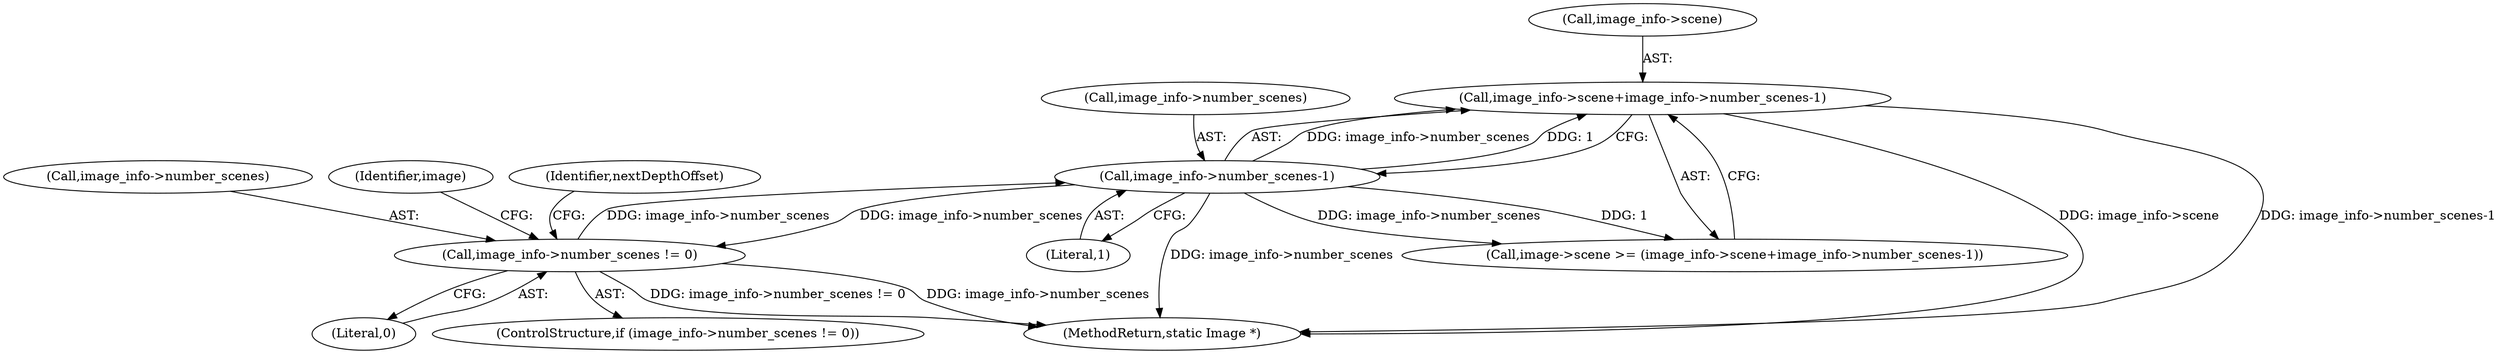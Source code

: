 digraph "0_ImageMagick_f6e9d0d9955e85bdd7540b251cd50d598dacc5e6_41@pointer" {
"1001144" [label="(Call,image_info->scene+image_info->number_scenes-1)"];
"1001148" [label="(Call,image_info->number_scenes-1)"];
"1001134" [label="(Call,image_info->number_scenes != 0)"];
"1001148" [label="(Call,image_info->number_scenes-1)"];
"1001239" [label="(MethodReturn,static Image *)"];
"1001140" [label="(Call,image->scene >= (image_info->scene+image_info->number_scenes-1))"];
"1001149" [label="(Call,image_info->number_scenes)"];
"1001144" [label="(Call,image_info->scene+image_info->number_scenes-1)"];
"1001152" [label="(Literal,1)"];
"1001135" [label="(Call,image_info->number_scenes)"];
"1001138" [label="(Literal,0)"];
"1001145" [label="(Call,image_info->scene)"];
"1001142" [label="(Identifier,image)"];
"1001156" [label="(Identifier,nextDepthOffset)"];
"1001134" [label="(Call,image_info->number_scenes != 0)"];
"1001133" [label="(ControlStructure,if (image_info->number_scenes != 0))"];
"1001144" -> "1001140"  [label="AST: "];
"1001144" -> "1001148"  [label="CFG: "];
"1001145" -> "1001144"  [label="AST: "];
"1001148" -> "1001144"  [label="AST: "];
"1001140" -> "1001144"  [label="CFG: "];
"1001144" -> "1001239"  [label="DDG: image_info->number_scenes-1"];
"1001144" -> "1001239"  [label="DDG: image_info->scene"];
"1001148" -> "1001144"  [label="DDG: image_info->number_scenes"];
"1001148" -> "1001144"  [label="DDG: 1"];
"1001148" -> "1001152"  [label="CFG: "];
"1001149" -> "1001148"  [label="AST: "];
"1001152" -> "1001148"  [label="AST: "];
"1001148" -> "1001239"  [label="DDG: image_info->number_scenes"];
"1001148" -> "1001134"  [label="DDG: image_info->number_scenes"];
"1001148" -> "1001140"  [label="DDG: image_info->number_scenes"];
"1001148" -> "1001140"  [label="DDG: 1"];
"1001134" -> "1001148"  [label="DDG: image_info->number_scenes"];
"1001134" -> "1001133"  [label="AST: "];
"1001134" -> "1001138"  [label="CFG: "];
"1001135" -> "1001134"  [label="AST: "];
"1001138" -> "1001134"  [label="AST: "];
"1001142" -> "1001134"  [label="CFG: "];
"1001156" -> "1001134"  [label="CFG: "];
"1001134" -> "1001239"  [label="DDG: image_info->number_scenes != 0"];
"1001134" -> "1001239"  [label="DDG: image_info->number_scenes"];
}
